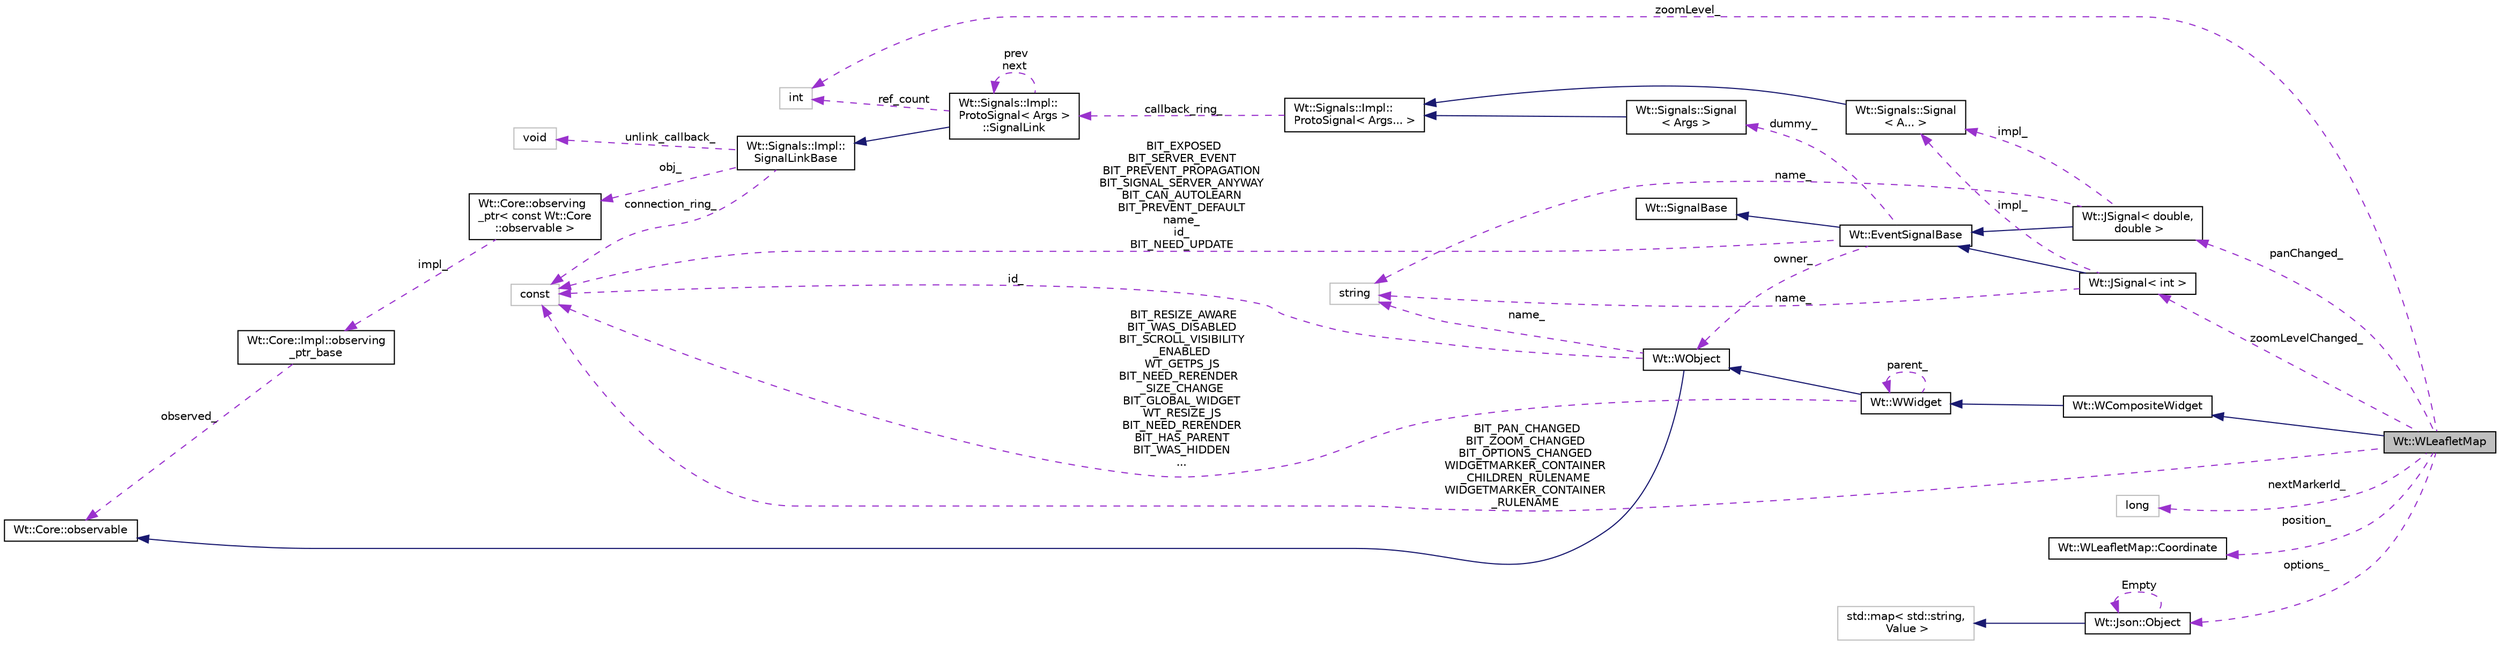 digraph "Wt::WLeafletMap"
{
 // LATEX_PDF_SIZE
  edge [fontname="Helvetica",fontsize="10",labelfontname="Helvetica",labelfontsize="10"];
  node [fontname="Helvetica",fontsize="10",shape=record];
  rankdir="LR";
  Node1 [label="Wt::WLeafletMap",height=0.2,width=0.4,color="black", fillcolor="grey75", style="filled", fontcolor="black",tooltip="A widget that displays a leaflet map."];
  Node2 -> Node1 [dir="back",color="midnightblue",fontsize="10",style="solid",fontname="Helvetica"];
  Node2 [label="Wt::WCompositeWidget",height=0.2,width=0.4,color="black", fillcolor="white", style="filled",URL="$classWt_1_1WCompositeWidget.html",tooltip="A widget that hides the implementation of composite widgets."];
  Node3 -> Node2 [dir="back",color="midnightblue",fontsize="10",style="solid",fontname="Helvetica"];
  Node3 [label="Wt::WWidget",height=0.2,width=0.4,color="black", fillcolor="white", style="filled",URL="$classWt_1_1WWidget.html",tooltip="The abstract base class for a user-interface component."];
  Node4 -> Node3 [dir="back",color="midnightblue",fontsize="10",style="solid",fontname="Helvetica"];
  Node4 [label="Wt::WObject",height=0.2,width=0.4,color="black", fillcolor="white", style="filled",URL="$classWt_1_1WObject.html",tooltip="A base class for objects that participate in the signal/slot system."];
  Node5 -> Node4 [dir="back",color="midnightblue",fontsize="10",style="solid",fontname="Helvetica"];
  Node5 [label="Wt::Core::observable",height=0.2,width=0.4,color="black", fillcolor="white", style="filled",URL="$classWt_1_1Core_1_1observable.html",tooltip="A base class for objects whose life-time can be tracked."];
  Node6 -> Node4 [dir="back",color="darkorchid3",fontsize="10",style="dashed",label=" name_" ,fontname="Helvetica"];
  Node6 [label="string",height=0.2,width=0.4,color="grey75", fillcolor="white", style="filled",tooltip=" "];
  Node7 -> Node4 [dir="back",color="darkorchid3",fontsize="10",style="dashed",label=" id_" ,fontname="Helvetica"];
  Node7 [label="const",height=0.2,width=0.4,color="grey75", fillcolor="white", style="filled",tooltip=" "];
  Node3 -> Node3 [dir="back",color="darkorchid3",fontsize="10",style="dashed",label=" parent_" ,fontname="Helvetica"];
  Node7 -> Node3 [dir="back",color="darkorchid3",fontsize="10",style="dashed",label=" BIT_RESIZE_AWARE\nBIT_WAS_DISABLED\nBIT_SCROLL_VISIBILITY\l_ENABLED\nWT_GETPS_JS\nBIT_NEED_RERENDER\l_SIZE_CHANGE\nBIT_GLOBAL_WIDGET\nWT_RESIZE_JS\nBIT_NEED_RERENDER\nBIT_HAS_PARENT\nBIT_WAS_HIDDEN\n..." ,fontname="Helvetica"];
  Node8 -> Node1 [dir="back",color="darkorchid3",fontsize="10",style="dashed",label=" zoomLevel_" ,fontname="Helvetica"];
  Node8 [label="int",height=0.2,width=0.4,color="grey75", fillcolor="white", style="filled",tooltip=" "];
  Node9 -> Node1 [dir="back",color="darkorchid3",fontsize="10",style="dashed",label=" nextMarkerId_" ,fontname="Helvetica"];
  Node9 [label="long",height=0.2,width=0.4,color="grey75", fillcolor="white", style="filled",tooltip=" "];
  Node7 -> Node1 [dir="back",color="darkorchid3",fontsize="10",style="dashed",label=" BIT_PAN_CHANGED\nBIT_ZOOM_CHANGED\nBIT_OPTIONS_CHANGED\nWIDGETMARKER_CONTAINER\l_CHILDREN_RULENAME\nWIDGETMARKER_CONTAINER\l_RULENAME" ,fontname="Helvetica"];
  Node10 -> Node1 [dir="back",color="darkorchid3",fontsize="10",style="dashed",label=" zoomLevelChanged_" ,fontname="Helvetica"];
  Node10 [label="Wt::JSignal\< int \>",height=0.2,width=0.4,color="black", fillcolor="white", style="filled",URL="$classWt_1_1JSignal.html",tooltip=" "];
  Node11 -> Node10 [dir="back",color="midnightblue",fontsize="10",style="solid",fontname="Helvetica"];
  Node11 [label="Wt::EventSignalBase",height=0.2,width=0.4,color="black", fillcolor="white", style="filled",URL="$classWt_1_1EventSignalBase.html",tooltip="Abstract base class of an event signal."];
  Node12 -> Node11 [dir="back",color="midnightblue",fontsize="10",style="solid",fontname="Helvetica"];
  Node12 [label="Wt::SignalBase",height=0.2,width=0.4,color="black", fillcolor="white", style="filled",URL="$classWt_1_1SignalBase.html",tooltip="Abstract base class of a signal."];
  Node4 -> Node11 [dir="back",color="darkorchid3",fontsize="10",style="dashed",label=" owner_" ,fontname="Helvetica"];
  Node13 -> Node11 [dir="back",color="darkorchid3",fontsize="10",style="dashed",label=" dummy_" ,fontname="Helvetica"];
  Node13 [label="Wt::Signals::Signal\l\< Args \>",height=0.2,width=0.4,color="black", fillcolor="white", style="filled",URL="$structWt_1_1Signals_1_1Signal.html",tooltip=" "];
  Node14 -> Node13 [dir="back",color="midnightblue",fontsize="10",style="solid",fontname="Helvetica"];
  Node14 [label="Wt::Signals::Impl::\lProtoSignal\< Args... \>",height=0.2,width=0.4,color="black", fillcolor="white", style="filled",URL="$classWt_1_1Signals_1_1Impl_1_1ProtoSignal.html",tooltip=" "];
  Node15 -> Node14 [dir="back",color="darkorchid3",fontsize="10",style="dashed",label=" callback_ring_" ,fontname="Helvetica"];
  Node15 [label="Wt::Signals::Impl::\lProtoSignal\< Args \>\l::SignalLink",height=0.2,width=0.4,color="black", fillcolor="white", style="filled",URL="$structWt_1_1Signals_1_1Impl_1_1ProtoSignal_1_1SignalLink.html",tooltip=" "];
  Node16 -> Node15 [dir="back",color="midnightblue",fontsize="10",style="solid",fontname="Helvetica"];
  Node16 [label="Wt::Signals::Impl::\lSignalLinkBase",height=0.2,width=0.4,color="black", fillcolor="white", style="filled",URL="$classWt_1_1Signals_1_1Impl_1_1SignalLinkBase.html",tooltip=" "];
  Node17 -> Node16 [dir="back",color="darkorchid3",fontsize="10",style="dashed",label=" unlink_callback_" ,fontname="Helvetica"];
  Node17 [label="void",height=0.2,width=0.4,color="grey75", fillcolor="white", style="filled",tooltip=" "];
  Node18 -> Node16 [dir="back",color="darkorchid3",fontsize="10",style="dashed",label=" obj_" ,fontname="Helvetica"];
  Node18 [label="Wt::Core::observing\l_ptr\< const Wt::Core\l::observable \>",height=0.2,width=0.4,color="black", fillcolor="white", style="filled",URL="$classWt_1_1Core_1_1observing__ptr.html",tooltip=" "];
  Node19 -> Node18 [dir="back",color="darkorchid3",fontsize="10",style="dashed",label=" impl_" ,fontname="Helvetica"];
  Node19 [label="Wt::Core::Impl::observing\l_ptr_base",height=0.2,width=0.4,color="black", fillcolor="white", style="filled",URL="$structWt_1_1Core_1_1Impl_1_1observing__ptr__base.html",tooltip=" "];
  Node5 -> Node19 [dir="back",color="darkorchid3",fontsize="10",style="dashed",label=" observed_" ,fontname="Helvetica"];
  Node7 -> Node16 [dir="back",color="darkorchid3",fontsize="10",style="dashed",label=" connection_ring_" ,fontname="Helvetica"];
  Node8 -> Node15 [dir="back",color="darkorchid3",fontsize="10",style="dashed",label=" ref_count" ,fontname="Helvetica"];
  Node15 -> Node15 [dir="back",color="darkorchid3",fontsize="10",style="dashed",label=" prev\nnext" ,fontname="Helvetica"];
  Node7 -> Node11 [dir="back",color="darkorchid3",fontsize="10",style="dashed",label=" BIT_EXPOSED\nBIT_SERVER_EVENT\nBIT_PREVENT_PROPAGATION\nBIT_SIGNAL_SERVER_ANYWAY\nBIT_CAN_AUTOLEARN\nBIT_PREVENT_DEFAULT\nname_\nid_\nBIT_NEED_UPDATE" ,fontname="Helvetica"];
  Node6 -> Node10 [dir="back",color="darkorchid3",fontsize="10",style="dashed",label=" name_" ,fontname="Helvetica"];
  Node20 -> Node10 [dir="back",color="darkorchid3",fontsize="10",style="dashed",label=" impl_" ,fontname="Helvetica"];
  Node20 [label="Wt::Signals::Signal\l\< A... \>",height=0.2,width=0.4,color="black", fillcolor="white", style="filled",URL="$structWt_1_1Signals_1_1Signal.html",tooltip=" "];
  Node14 -> Node20 [dir="back",color="midnightblue",fontsize="10",style="solid",fontname="Helvetica"];
  Node21 -> Node1 [dir="back",color="darkorchid3",fontsize="10",style="dashed",label=" position_" ,fontname="Helvetica"];
  Node21 [label="Wt::WLeafletMap::Coordinate",height=0.2,width=0.4,color="black", fillcolor="white", style="filled",URL="$classWt_1_1WLeafletMap_1_1Coordinate.html",tooltip="A geographical coordinate (latitude/longitude)"];
  Node22 -> Node1 [dir="back",color="darkorchid3",fontsize="10",style="dashed",label=" panChanged_" ,fontname="Helvetica"];
  Node22 [label="Wt::JSignal\< double,\l double \>",height=0.2,width=0.4,color="black", fillcolor="white", style="filled",URL="$classWt_1_1JSignal.html",tooltip=" "];
  Node11 -> Node22 [dir="back",color="midnightblue",fontsize="10",style="solid",fontname="Helvetica"];
  Node6 -> Node22 [dir="back",color="darkorchid3",fontsize="10",style="dashed",label=" name_" ,fontname="Helvetica"];
  Node20 -> Node22 [dir="back",color="darkorchid3",fontsize="10",style="dashed",label=" impl_" ,fontname="Helvetica"];
  Node23 -> Node1 [dir="back",color="darkorchid3",fontsize="10",style="dashed",label=" options_" ,fontname="Helvetica"];
  Node23 [label="Wt::Json::Object",height=0.2,width=0.4,color="black", fillcolor="white", style="filled",URL="$classWt_1_1Json_1_1Object.html",tooltip="A JSON object."];
  Node24 -> Node23 [dir="back",color="midnightblue",fontsize="10",style="solid",fontname="Helvetica"];
  Node24 [label="std::map\< std::string,\l Value \>",height=0.2,width=0.4,color="grey75", fillcolor="white", style="filled",tooltip=" "];
  Node23 -> Node23 [dir="back",color="darkorchid3",fontsize="10",style="dashed",label=" Empty" ,fontname="Helvetica"];
}
